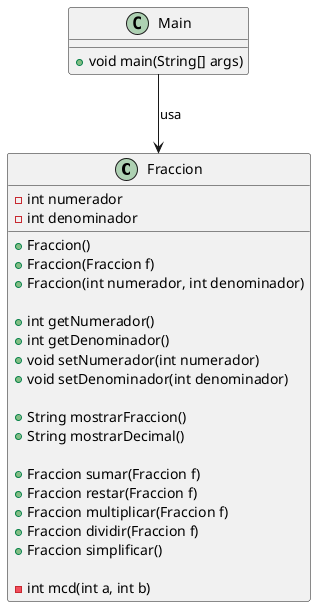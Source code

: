 @startuml Diagrama
class Fraccion {
    -int numerador
    -int denominador

    +Fraccion()
    +Fraccion(Fraccion f)
    +Fraccion(int numerador, int denominador)

    +int getNumerador()
    +int getDenominador()
    +void setNumerador(int numerador)
    +void setDenominador(int denominador)
    
    +String mostrarFraccion()
    +String mostrarDecimal()

    +Fraccion sumar(Fraccion f)
    +Fraccion restar(Fraccion f)
    +Fraccion multiplicar(Fraccion f)
    +Fraccion dividir(Fraccion f)
    +Fraccion simplificar()

    -int mcd(int a, int b)
}

class Main {
    +void main(String[] args)
}

Main --> Fraccion : "usa"
@enduml